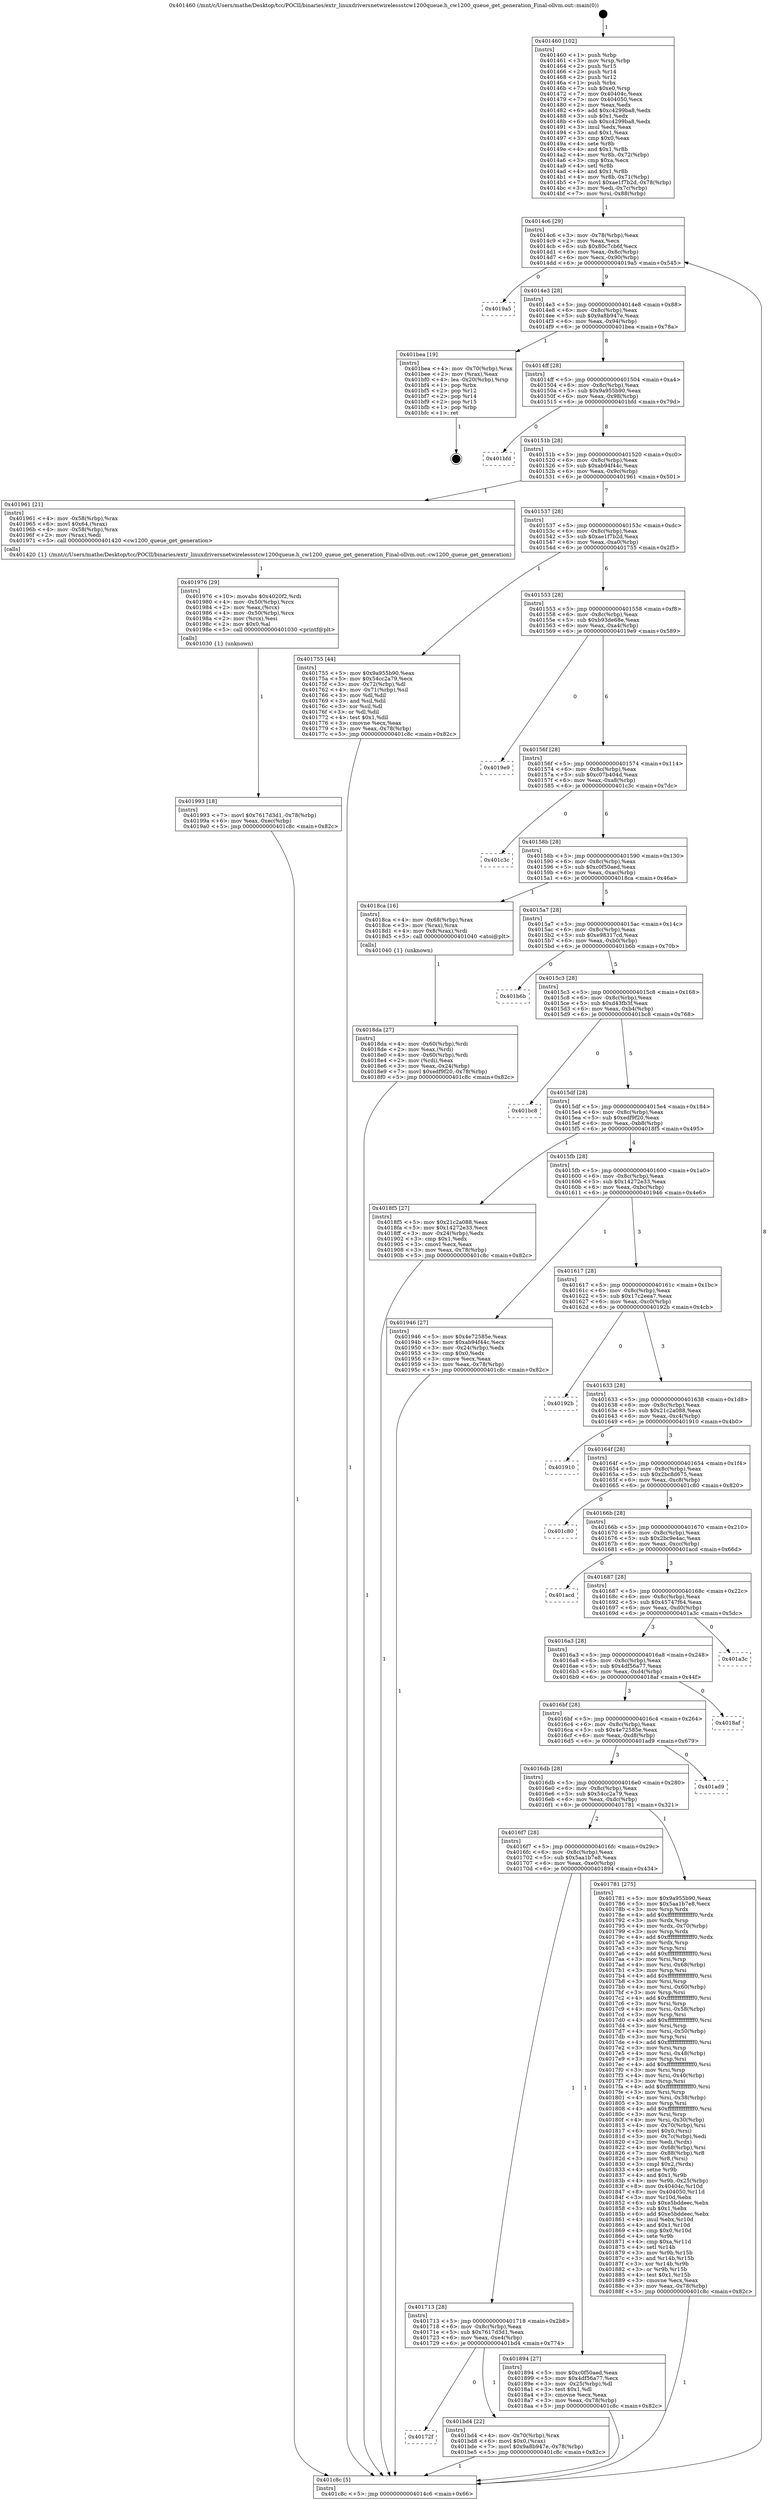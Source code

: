 digraph "0x401460" {
  label = "0x401460 (/mnt/c/Users/mathe/Desktop/tcc/POCII/binaries/extr_linuxdriversnetwirelessstcw1200queue.h_cw1200_queue_get_generation_Final-ollvm.out::main(0))"
  labelloc = "t"
  node[shape=record]

  Entry [label="",width=0.3,height=0.3,shape=circle,fillcolor=black,style=filled]
  "0x4014c6" [label="{
     0x4014c6 [29]\l
     | [instrs]\l
     &nbsp;&nbsp;0x4014c6 \<+3\>: mov -0x78(%rbp),%eax\l
     &nbsp;&nbsp;0x4014c9 \<+2\>: mov %eax,%ecx\l
     &nbsp;&nbsp;0x4014cb \<+6\>: sub $0x80c7cb6f,%ecx\l
     &nbsp;&nbsp;0x4014d1 \<+6\>: mov %eax,-0x8c(%rbp)\l
     &nbsp;&nbsp;0x4014d7 \<+6\>: mov %ecx,-0x90(%rbp)\l
     &nbsp;&nbsp;0x4014dd \<+6\>: je 00000000004019a5 \<main+0x545\>\l
  }"]
  "0x4019a5" [label="{
     0x4019a5\l
  }", style=dashed]
  "0x4014e3" [label="{
     0x4014e3 [28]\l
     | [instrs]\l
     &nbsp;&nbsp;0x4014e3 \<+5\>: jmp 00000000004014e8 \<main+0x88\>\l
     &nbsp;&nbsp;0x4014e8 \<+6\>: mov -0x8c(%rbp),%eax\l
     &nbsp;&nbsp;0x4014ee \<+5\>: sub $0x9a8b947e,%eax\l
     &nbsp;&nbsp;0x4014f3 \<+6\>: mov %eax,-0x94(%rbp)\l
     &nbsp;&nbsp;0x4014f9 \<+6\>: je 0000000000401bea \<main+0x78a\>\l
  }"]
  Exit [label="",width=0.3,height=0.3,shape=circle,fillcolor=black,style=filled,peripheries=2]
  "0x401bea" [label="{
     0x401bea [19]\l
     | [instrs]\l
     &nbsp;&nbsp;0x401bea \<+4\>: mov -0x70(%rbp),%rax\l
     &nbsp;&nbsp;0x401bee \<+2\>: mov (%rax),%eax\l
     &nbsp;&nbsp;0x401bf0 \<+4\>: lea -0x20(%rbp),%rsp\l
     &nbsp;&nbsp;0x401bf4 \<+1\>: pop %rbx\l
     &nbsp;&nbsp;0x401bf5 \<+2\>: pop %r12\l
     &nbsp;&nbsp;0x401bf7 \<+2\>: pop %r14\l
     &nbsp;&nbsp;0x401bf9 \<+2\>: pop %r15\l
     &nbsp;&nbsp;0x401bfb \<+1\>: pop %rbp\l
     &nbsp;&nbsp;0x401bfc \<+1\>: ret\l
  }"]
  "0x4014ff" [label="{
     0x4014ff [28]\l
     | [instrs]\l
     &nbsp;&nbsp;0x4014ff \<+5\>: jmp 0000000000401504 \<main+0xa4\>\l
     &nbsp;&nbsp;0x401504 \<+6\>: mov -0x8c(%rbp),%eax\l
     &nbsp;&nbsp;0x40150a \<+5\>: sub $0x9a955b90,%eax\l
     &nbsp;&nbsp;0x40150f \<+6\>: mov %eax,-0x98(%rbp)\l
     &nbsp;&nbsp;0x401515 \<+6\>: je 0000000000401bfd \<main+0x79d\>\l
  }"]
  "0x40172f" [label="{
     0x40172f\l
  }", style=dashed]
  "0x401bfd" [label="{
     0x401bfd\l
  }", style=dashed]
  "0x40151b" [label="{
     0x40151b [28]\l
     | [instrs]\l
     &nbsp;&nbsp;0x40151b \<+5\>: jmp 0000000000401520 \<main+0xc0\>\l
     &nbsp;&nbsp;0x401520 \<+6\>: mov -0x8c(%rbp),%eax\l
     &nbsp;&nbsp;0x401526 \<+5\>: sub $0xab94f44c,%eax\l
     &nbsp;&nbsp;0x40152b \<+6\>: mov %eax,-0x9c(%rbp)\l
     &nbsp;&nbsp;0x401531 \<+6\>: je 0000000000401961 \<main+0x501\>\l
  }"]
  "0x401bd4" [label="{
     0x401bd4 [22]\l
     | [instrs]\l
     &nbsp;&nbsp;0x401bd4 \<+4\>: mov -0x70(%rbp),%rax\l
     &nbsp;&nbsp;0x401bd8 \<+6\>: movl $0x0,(%rax)\l
     &nbsp;&nbsp;0x401bde \<+7\>: movl $0x9a8b947e,-0x78(%rbp)\l
     &nbsp;&nbsp;0x401be5 \<+5\>: jmp 0000000000401c8c \<main+0x82c\>\l
  }"]
  "0x401961" [label="{
     0x401961 [21]\l
     | [instrs]\l
     &nbsp;&nbsp;0x401961 \<+4\>: mov -0x58(%rbp),%rax\l
     &nbsp;&nbsp;0x401965 \<+6\>: movl $0x64,(%rax)\l
     &nbsp;&nbsp;0x40196b \<+4\>: mov -0x58(%rbp),%rax\l
     &nbsp;&nbsp;0x40196f \<+2\>: mov (%rax),%edi\l
     &nbsp;&nbsp;0x401971 \<+5\>: call 0000000000401420 \<cw1200_queue_get_generation\>\l
     | [calls]\l
     &nbsp;&nbsp;0x401420 \{1\} (/mnt/c/Users/mathe/Desktop/tcc/POCII/binaries/extr_linuxdriversnetwirelessstcw1200queue.h_cw1200_queue_get_generation_Final-ollvm.out::cw1200_queue_get_generation)\l
  }"]
  "0x401537" [label="{
     0x401537 [28]\l
     | [instrs]\l
     &nbsp;&nbsp;0x401537 \<+5\>: jmp 000000000040153c \<main+0xdc\>\l
     &nbsp;&nbsp;0x40153c \<+6\>: mov -0x8c(%rbp),%eax\l
     &nbsp;&nbsp;0x401542 \<+5\>: sub $0xae1f7b2d,%eax\l
     &nbsp;&nbsp;0x401547 \<+6\>: mov %eax,-0xa0(%rbp)\l
     &nbsp;&nbsp;0x40154d \<+6\>: je 0000000000401755 \<main+0x2f5\>\l
  }"]
  "0x401993" [label="{
     0x401993 [18]\l
     | [instrs]\l
     &nbsp;&nbsp;0x401993 \<+7\>: movl $0x7617d3d1,-0x78(%rbp)\l
     &nbsp;&nbsp;0x40199a \<+6\>: mov %eax,-0xec(%rbp)\l
     &nbsp;&nbsp;0x4019a0 \<+5\>: jmp 0000000000401c8c \<main+0x82c\>\l
  }"]
  "0x401755" [label="{
     0x401755 [44]\l
     | [instrs]\l
     &nbsp;&nbsp;0x401755 \<+5\>: mov $0x9a955b90,%eax\l
     &nbsp;&nbsp;0x40175a \<+5\>: mov $0x54cc2a79,%ecx\l
     &nbsp;&nbsp;0x40175f \<+3\>: mov -0x72(%rbp),%dl\l
     &nbsp;&nbsp;0x401762 \<+4\>: mov -0x71(%rbp),%sil\l
     &nbsp;&nbsp;0x401766 \<+3\>: mov %dl,%dil\l
     &nbsp;&nbsp;0x401769 \<+3\>: and %sil,%dil\l
     &nbsp;&nbsp;0x40176c \<+3\>: xor %sil,%dl\l
     &nbsp;&nbsp;0x40176f \<+3\>: or %dl,%dil\l
     &nbsp;&nbsp;0x401772 \<+4\>: test $0x1,%dil\l
     &nbsp;&nbsp;0x401776 \<+3\>: cmovne %ecx,%eax\l
     &nbsp;&nbsp;0x401779 \<+3\>: mov %eax,-0x78(%rbp)\l
     &nbsp;&nbsp;0x40177c \<+5\>: jmp 0000000000401c8c \<main+0x82c\>\l
  }"]
  "0x401553" [label="{
     0x401553 [28]\l
     | [instrs]\l
     &nbsp;&nbsp;0x401553 \<+5\>: jmp 0000000000401558 \<main+0xf8\>\l
     &nbsp;&nbsp;0x401558 \<+6\>: mov -0x8c(%rbp),%eax\l
     &nbsp;&nbsp;0x40155e \<+5\>: sub $0xb93de68e,%eax\l
     &nbsp;&nbsp;0x401563 \<+6\>: mov %eax,-0xa4(%rbp)\l
     &nbsp;&nbsp;0x401569 \<+6\>: je 00000000004019e9 \<main+0x589\>\l
  }"]
  "0x401c8c" [label="{
     0x401c8c [5]\l
     | [instrs]\l
     &nbsp;&nbsp;0x401c8c \<+5\>: jmp 00000000004014c6 \<main+0x66\>\l
  }"]
  "0x401460" [label="{
     0x401460 [102]\l
     | [instrs]\l
     &nbsp;&nbsp;0x401460 \<+1\>: push %rbp\l
     &nbsp;&nbsp;0x401461 \<+3\>: mov %rsp,%rbp\l
     &nbsp;&nbsp;0x401464 \<+2\>: push %r15\l
     &nbsp;&nbsp;0x401466 \<+2\>: push %r14\l
     &nbsp;&nbsp;0x401468 \<+2\>: push %r12\l
     &nbsp;&nbsp;0x40146a \<+1\>: push %rbx\l
     &nbsp;&nbsp;0x40146b \<+7\>: sub $0xe0,%rsp\l
     &nbsp;&nbsp;0x401472 \<+7\>: mov 0x40404c,%eax\l
     &nbsp;&nbsp;0x401479 \<+7\>: mov 0x404050,%ecx\l
     &nbsp;&nbsp;0x401480 \<+2\>: mov %eax,%edx\l
     &nbsp;&nbsp;0x401482 \<+6\>: add $0xc4299ba8,%edx\l
     &nbsp;&nbsp;0x401488 \<+3\>: sub $0x1,%edx\l
     &nbsp;&nbsp;0x40148b \<+6\>: sub $0xc4299ba8,%edx\l
     &nbsp;&nbsp;0x401491 \<+3\>: imul %edx,%eax\l
     &nbsp;&nbsp;0x401494 \<+3\>: and $0x1,%eax\l
     &nbsp;&nbsp;0x401497 \<+3\>: cmp $0x0,%eax\l
     &nbsp;&nbsp;0x40149a \<+4\>: sete %r8b\l
     &nbsp;&nbsp;0x40149e \<+4\>: and $0x1,%r8b\l
     &nbsp;&nbsp;0x4014a2 \<+4\>: mov %r8b,-0x72(%rbp)\l
     &nbsp;&nbsp;0x4014a6 \<+3\>: cmp $0xa,%ecx\l
     &nbsp;&nbsp;0x4014a9 \<+4\>: setl %r8b\l
     &nbsp;&nbsp;0x4014ad \<+4\>: and $0x1,%r8b\l
     &nbsp;&nbsp;0x4014b1 \<+4\>: mov %r8b,-0x71(%rbp)\l
     &nbsp;&nbsp;0x4014b5 \<+7\>: movl $0xae1f7b2d,-0x78(%rbp)\l
     &nbsp;&nbsp;0x4014bc \<+3\>: mov %edi,-0x7c(%rbp)\l
     &nbsp;&nbsp;0x4014bf \<+7\>: mov %rsi,-0x88(%rbp)\l
  }"]
  "0x401976" [label="{
     0x401976 [29]\l
     | [instrs]\l
     &nbsp;&nbsp;0x401976 \<+10\>: movabs $0x4020f2,%rdi\l
     &nbsp;&nbsp;0x401980 \<+4\>: mov -0x50(%rbp),%rcx\l
     &nbsp;&nbsp;0x401984 \<+2\>: mov %eax,(%rcx)\l
     &nbsp;&nbsp;0x401986 \<+4\>: mov -0x50(%rbp),%rcx\l
     &nbsp;&nbsp;0x40198a \<+2\>: mov (%rcx),%esi\l
     &nbsp;&nbsp;0x40198c \<+2\>: mov $0x0,%al\l
     &nbsp;&nbsp;0x40198e \<+5\>: call 0000000000401030 \<printf@plt\>\l
     | [calls]\l
     &nbsp;&nbsp;0x401030 \{1\} (unknown)\l
  }"]
  "0x4019e9" [label="{
     0x4019e9\l
  }", style=dashed]
  "0x40156f" [label="{
     0x40156f [28]\l
     | [instrs]\l
     &nbsp;&nbsp;0x40156f \<+5\>: jmp 0000000000401574 \<main+0x114\>\l
     &nbsp;&nbsp;0x401574 \<+6\>: mov -0x8c(%rbp),%eax\l
     &nbsp;&nbsp;0x40157a \<+5\>: sub $0xc07b404d,%eax\l
     &nbsp;&nbsp;0x40157f \<+6\>: mov %eax,-0xa8(%rbp)\l
     &nbsp;&nbsp;0x401585 \<+6\>: je 0000000000401c3c \<main+0x7dc\>\l
  }"]
  "0x4018da" [label="{
     0x4018da [27]\l
     | [instrs]\l
     &nbsp;&nbsp;0x4018da \<+4\>: mov -0x60(%rbp),%rdi\l
     &nbsp;&nbsp;0x4018de \<+2\>: mov %eax,(%rdi)\l
     &nbsp;&nbsp;0x4018e0 \<+4\>: mov -0x60(%rbp),%rdi\l
     &nbsp;&nbsp;0x4018e4 \<+2\>: mov (%rdi),%eax\l
     &nbsp;&nbsp;0x4018e6 \<+3\>: mov %eax,-0x24(%rbp)\l
     &nbsp;&nbsp;0x4018e9 \<+7\>: movl $0xedf9f20,-0x78(%rbp)\l
     &nbsp;&nbsp;0x4018f0 \<+5\>: jmp 0000000000401c8c \<main+0x82c\>\l
  }"]
  "0x401c3c" [label="{
     0x401c3c\l
  }", style=dashed]
  "0x40158b" [label="{
     0x40158b [28]\l
     | [instrs]\l
     &nbsp;&nbsp;0x40158b \<+5\>: jmp 0000000000401590 \<main+0x130\>\l
     &nbsp;&nbsp;0x401590 \<+6\>: mov -0x8c(%rbp),%eax\l
     &nbsp;&nbsp;0x401596 \<+5\>: sub $0xc0f50aed,%eax\l
     &nbsp;&nbsp;0x40159b \<+6\>: mov %eax,-0xac(%rbp)\l
     &nbsp;&nbsp;0x4015a1 \<+6\>: je 00000000004018ca \<main+0x46a\>\l
  }"]
  "0x401713" [label="{
     0x401713 [28]\l
     | [instrs]\l
     &nbsp;&nbsp;0x401713 \<+5\>: jmp 0000000000401718 \<main+0x2b8\>\l
     &nbsp;&nbsp;0x401718 \<+6\>: mov -0x8c(%rbp),%eax\l
     &nbsp;&nbsp;0x40171e \<+5\>: sub $0x7617d3d1,%eax\l
     &nbsp;&nbsp;0x401723 \<+6\>: mov %eax,-0xe4(%rbp)\l
     &nbsp;&nbsp;0x401729 \<+6\>: je 0000000000401bd4 \<main+0x774\>\l
  }"]
  "0x4018ca" [label="{
     0x4018ca [16]\l
     | [instrs]\l
     &nbsp;&nbsp;0x4018ca \<+4\>: mov -0x68(%rbp),%rax\l
     &nbsp;&nbsp;0x4018ce \<+3\>: mov (%rax),%rax\l
     &nbsp;&nbsp;0x4018d1 \<+4\>: mov 0x8(%rax),%rdi\l
     &nbsp;&nbsp;0x4018d5 \<+5\>: call 0000000000401040 \<atoi@plt\>\l
     | [calls]\l
     &nbsp;&nbsp;0x401040 \{1\} (unknown)\l
  }"]
  "0x4015a7" [label="{
     0x4015a7 [28]\l
     | [instrs]\l
     &nbsp;&nbsp;0x4015a7 \<+5\>: jmp 00000000004015ac \<main+0x14c\>\l
     &nbsp;&nbsp;0x4015ac \<+6\>: mov -0x8c(%rbp),%eax\l
     &nbsp;&nbsp;0x4015b2 \<+5\>: sub $0xe98317cd,%eax\l
     &nbsp;&nbsp;0x4015b7 \<+6\>: mov %eax,-0xb0(%rbp)\l
     &nbsp;&nbsp;0x4015bd \<+6\>: je 0000000000401b6b \<main+0x70b\>\l
  }"]
  "0x401894" [label="{
     0x401894 [27]\l
     | [instrs]\l
     &nbsp;&nbsp;0x401894 \<+5\>: mov $0xc0f50aed,%eax\l
     &nbsp;&nbsp;0x401899 \<+5\>: mov $0x4df56a77,%ecx\l
     &nbsp;&nbsp;0x40189e \<+3\>: mov -0x25(%rbp),%dl\l
     &nbsp;&nbsp;0x4018a1 \<+3\>: test $0x1,%dl\l
     &nbsp;&nbsp;0x4018a4 \<+3\>: cmovne %ecx,%eax\l
     &nbsp;&nbsp;0x4018a7 \<+3\>: mov %eax,-0x78(%rbp)\l
     &nbsp;&nbsp;0x4018aa \<+5\>: jmp 0000000000401c8c \<main+0x82c\>\l
  }"]
  "0x401b6b" [label="{
     0x401b6b\l
  }", style=dashed]
  "0x4015c3" [label="{
     0x4015c3 [28]\l
     | [instrs]\l
     &nbsp;&nbsp;0x4015c3 \<+5\>: jmp 00000000004015c8 \<main+0x168\>\l
     &nbsp;&nbsp;0x4015c8 \<+6\>: mov -0x8c(%rbp),%eax\l
     &nbsp;&nbsp;0x4015ce \<+5\>: sub $0xd43fb3f,%eax\l
     &nbsp;&nbsp;0x4015d3 \<+6\>: mov %eax,-0xb4(%rbp)\l
     &nbsp;&nbsp;0x4015d9 \<+6\>: je 0000000000401bc8 \<main+0x768\>\l
  }"]
  "0x4016f7" [label="{
     0x4016f7 [28]\l
     | [instrs]\l
     &nbsp;&nbsp;0x4016f7 \<+5\>: jmp 00000000004016fc \<main+0x29c\>\l
     &nbsp;&nbsp;0x4016fc \<+6\>: mov -0x8c(%rbp),%eax\l
     &nbsp;&nbsp;0x401702 \<+5\>: sub $0x5aa1b7e8,%eax\l
     &nbsp;&nbsp;0x401707 \<+6\>: mov %eax,-0xe0(%rbp)\l
     &nbsp;&nbsp;0x40170d \<+6\>: je 0000000000401894 \<main+0x434\>\l
  }"]
  "0x401bc8" [label="{
     0x401bc8\l
  }", style=dashed]
  "0x4015df" [label="{
     0x4015df [28]\l
     | [instrs]\l
     &nbsp;&nbsp;0x4015df \<+5\>: jmp 00000000004015e4 \<main+0x184\>\l
     &nbsp;&nbsp;0x4015e4 \<+6\>: mov -0x8c(%rbp),%eax\l
     &nbsp;&nbsp;0x4015ea \<+5\>: sub $0xedf9f20,%eax\l
     &nbsp;&nbsp;0x4015ef \<+6\>: mov %eax,-0xb8(%rbp)\l
     &nbsp;&nbsp;0x4015f5 \<+6\>: je 00000000004018f5 \<main+0x495\>\l
  }"]
  "0x401781" [label="{
     0x401781 [275]\l
     | [instrs]\l
     &nbsp;&nbsp;0x401781 \<+5\>: mov $0x9a955b90,%eax\l
     &nbsp;&nbsp;0x401786 \<+5\>: mov $0x5aa1b7e8,%ecx\l
     &nbsp;&nbsp;0x40178b \<+3\>: mov %rsp,%rdx\l
     &nbsp;&nbsp;0x40178e \<+4\>: add $0xfffffffffffffff0,%rdx\l
     &nbsp;&nbsp;0x401792 \<+3\>: mov %rdx,%rsp\l
     &nbsp;&nbsp;0x401795 \<+4\>: mov %rdx,-0x70(%rbp)\l
     &nbsp;&nbsp;0x401799 \<+3\>: mov %rsp,%rdx\l
     &nbsp;&nbsp;0x40179c \<+4\>: add $0xfffffffffffffff0,%rdx\l
     &nbsp;&nbsp;0x4017a0 \<+3\>: mov %rdx,%rsp\l
     &nbsp;&nbsp;0x4017a3 \<+3\>: mov %rsp,%rsi\l
     &nbsp;&nbsp;0x4017a6 \<+4\>: add $0xfffffffffffffff0,%rsi\l
     &nbsp;&nbsp;0x4017aa \<+3\>: mov %rsi,%rsp\l
     &nbsp;&nbsp;0x4017ad \<+4\>: mov %rsi,-0x68(%rbp)\l
     &nbsp;&nbsp;0x4017b1 \<+3\>: mov %rsp,%rsi\l
     &nbsp;&nbsp;0x4017b4 \<+4\>: add $0xfffffffffffffff0,%rsi\l
     &nbsp;&nbsp;0x4017b8 \<+3\>: mov %rsi,%rsp\l
     &nbsp;&nbsp;0x4017bb \<+4\>: mov %rsi,-0x60(%rbp)\l
     &nbsp;&nbsp;0x4017bf \<+3\>: mov %rsp,%rsi\l
     &nbsp;&nbsp;0x4017c2 \<+4\>: add $0xfffffffffffffff0,%rsi\l
     &nbsp;&nbsp;0x4017c6 \<+3\>: mov %rsi,%rsp\l
     &nbsp;&nbsp;0x4017c9 \<+4\>: mov %rsi,-0x58(%rbp)\l
     &nbsp;&nbsp;0x4017cd \<+3\>: mov %rsp,%rsi\l
     &nbsp;&nbsp;0x4017d0 \<+4\>: add $0xfffffffffffffff0,%rsi\l
     &nbsp;&nbsp;0x4017d4 \<+3\>: mov %rsi,%rsp\l
     &nbsp;&nbsp;0x4017d7 \<+4\>: mov %rsi,-0x50(%rbp)\l
     &nbsp;&nbsp;0x4017db \<+3\>: mov %rsp,%rsi\l
     &nbsp;&nbsp;0x4017de \<+4\>: add $0xfffffffffffffff0,%rsi\l
     &nbsp;&nbsp;0x4017e2 \<+3\>: mov %rsi,%rsp\l
     &nbsp;&nbsp;0x4017e5 \<+4\>: mov %rsi,-0x48(%rbp)\l
     &nbsp;&nbsp;0x4017e9 \<+3\>: mov %rsp,%rsi\l
     &nbsp;&nbsp;0x4017ec \<+4\>: add $0xfffffffffffffff0,%rsi\l
     &nbsp;&nbsp;0x4017f0 \<+3\>: mov %rsi,%rsp\l
     &nbsp;&nbsp;0x4017f3 \<+4\>: mov %rsi,-0x40(%rbp)\l
     &nbsp;&nbsp;0x4017f7 \<+3\>: mov %rsp,%rsi\l
     &nbsp;&nbsp;0x4017fa \<+4\>: add $0xfffffffffffffff0,%rsi\l
     &nbsp;&nbsp;0x4017fe \<+3\>: mov %rsi,%rsp\l
     &nbsp;&nbsp;0x401801 \<+4\>: mov %rsi,-0x38(%rbp)\l
     &nbsp;&nbsp;0x401805 \<+3\>: mov %rsp,%rsi\l
     &nbsp;&nbsp;0x401808 \<+4\>: add $0xfffffffffffffff0,%rsi\l
     &nbsp;&nbsp;0x40180c \<+3\>: mov %rsi,%rsp\l
     &nbsp;&nbsp;0x40180f \<+4\>: mov %rsi,-0x30(%rbp)\l
     &nbsp;&nbsp;0x401813 \<+4\>: mov -0x70(%rbp),%rsi\l
     &nbsp;&nbsp;0x401817 \<+6\>: movl $0x0,(%rsi)\l
     &nbsp;&nbsp;0x40181d \<+3\>: mov -0x7c(%rbp),%edi\l
     &nbsp;&nbsp;0x401820 \<+2\>: mov %edi,(%rdx)\l
     &nbsp;&nbsp;0x401822 \<+4\>: mov -0x68(%rbp),%rsi\l
     &nbsp;&nbsp;0x401826 \<+7\>: mov -0x88(%rbp),%r8\l
     &nbsp;&nbsp;0x40182d \<+3\>: mov %r8,(%rsi)\l
     &nbsp;&nbsp;0x401830 \<+3\>: cmpl $0x2,(%rdx)\l
     &nbsp;&nbsp;0x401833 \<+4\>: setne %r9b\l
     &nbsp;&nbsp;0x401837 \<+4\>: and $0x1,%r9b\l
     &nbsp;&nbsp;0x40183b \<+4\>: mov %r9b,-0x25(%rbp)\l
     &nbsp;&nbsp;0x40183f \<+8\>: mov 0x40404c,%r10d\l
     &nbsp;&nbsp;0x401847 \<+8\>: mov 0x404050,%r11d\l
     &nbsp;&nbsp;0x40184f \<+3\>: mov %r10d,%ebx\l
     &nbsp;&nbsp;0x401852 \<+6\>: sub $0xe5bddeec,%ebx\l
     &nbsp;&nbsp;0x401858 \<+3\>: sub $0x1,%ebx\l
     &nbsp;&nbsp;0x40185b \<+6\>: add $0xe5bddeec,%ebx\l
     &nbsp;&nbsp;0x401861 \<+4\>: imul %ebx,%r10d\l
     &nbsp;&nbsp;0x401865 \<+4\>: and $0x1,%r10d\l
     &nbsp;&nbsp;0x401869 \<+4\>: cmp $0x0,%r10d\l
     &nbsp;&nbsp;0x40186d \<+4\>: sete %r9b\l
     &nbsp;&nbsp;0x401871 \<+4\>: cmp $0xa,%r11d\l
     &nbsp;&nbsp;0x401875 \<+4\>: setl %r14b\l
     &nbsp;&nbsp;0x401879 \<+3\>: mov %r9b,%r15b\l
     &nbsp;&nbsp;0x40187c \<+3\>: and %r14b,%r15b\l
     &nbsp;&nbsp;0x40187f \<+3\>: xor %r14b,%r9b\l
     &nbsp;&nbsp;0x401882 \<+3\>: or %r9b,%r15b\l
     &nbsp;&nbsp;0x401885 \<+4\>: test $0x1,%r15b\l
     &nbsp;&nbsp;0x401889 \<+3\>: cmovne %ecx,%eax\l
     &nbsp;&nbsp;0x40188c \<+3\>: mov %eax,-0x78(%rbp)\l
     &nbsp;&nbsp;0x40188f \<+5\>: jmp 0000000000401c8c \<main+0x82c\>\l
  }"]
  "0x4018f5" [label="{
     0x4018f5 [27]\l
     | [instrs]\l
     &nbsp;&nbsp;0x4018f5 \<+5\>: mov $0x21c2a088,%eax\l
     &nbsp;&nbsp;0x4018fa \<+5\>: mov $0x14272e33,%ecx\l
     &nbsp;&nbsp;0x4018ff \<+3\>: mov -0x24(%rbp),%edx\l
     &nbsp;&nbsp;0x401902 \<+3\>: cmp $0x1,%edx\l
     &nbsp;&nbsp;0x401905 \<+3\>: cmovl %ecx,%eax\l
     &nbsp;&nbsp;0x401908 \<+3\>: mov %eax,-0x78(%rbp)\l
     &nbsp;&nbsp;0x40190b \<+5\>: jmp 0000000000401c8c \<main+0x82c\>\l
  }"]
  "0x4015fb" [label="{
     0x4015fb [28]\l
     | [instrs]\l
     &nbsp;&nbsp;0x4015fb \<+5\>: jmp 0000000000401600 \<main+0x1a0\>\l
     &nbsp;&nbsp;0x401600 \<+6\>: mov -0x8c(%rbp),%eax\l
     &nbsp;&nbsp;0x401606 \<+5\>: sub $0x14272e33,%eax\l
     &nbsp;&nbsp;0x40160b \<+6\>: mov %eax,-0xbc(%rbp)\l
     &nbsp;&nbsp;0x401611 \<+6\>: je 0000000000401946 \<main+0x4e6\>\l
  }"]
  "0x4016db" [label="{
     0x4016db [28]\l
     | [instrs]\l
     &nbsp;&nbsp;0x4016db \<+5\>: jmp 00000000004016e0 \<main+0x280\>\l
     &nbsp;&nbsp;0x4016e0 \<+6\>: mov -0x8c(%rbp),%eax\l
     &nbsp;&nbsp;0x4016e6 \<+5\>: sub $0x54cc2a79,%eax\l
     &nbsp;&nbsp;0x4016eb \<+6\>: mov %eax,-0xdc(%rbp)\l
     &nbsp;&nbsp;0x4016f1 \<+6\>: je 0000000000401781 \<main+0x321\>\l
  }"]
  "0x401946" [label="{
     0x401946 [27]\l
     | [instrs]\l
     &nbsp;&nbsp;0x401946 \<+5\>: mov $0x4e72585e,%eax\l
     &nbsp;&nbsp;0x40194b \<+5\>: mov $0xab94f44c,%ecx\l
     &nbsp;&nbsp;0x401950 \<+3\>: mov -0x24(%rbp),%edx\l
     &nbsp;&nbsp;0x401953 \<+3\>: cmp $0x0,%edx\l
     &nbsp;&nbsp;0x401956 \<+3\>: cmove %ecx,%eax\l
     &nbsp;&nbsp;0x401959 \<+3\>: mov %eax,-0x78(%rbp)\l
     &nbsp;&nbsp;0x40195c \<+5\>: jmp 0000000000401c8c \<main+0x82c\>\l
  }"]
  "0x401617" [label="{
     0x401617 [28]\l
     | [instrs]\l
     &nbsp;&nbsp;0x401617 \<+5\>: jmp 000000000040161c \<main+0x1bc\>\l
     &nbsp;&nbsp;0x40161c \<+6\>: mov -0x8c(%rbp),%eax\l
     &nbsp;&nbsp;0x401622 \<+5\>: sub $0x17c2eea7,%eax\l
     &nbsp;&nbsp;0x401627 \<+6\>: mov %eax,-0xc0(%rbp)\l
     &nbsp;&nbsp;0x40162d \<+6\>: je 000000000040192b \<main+0x4cb\>\l
  }"]
  "0x401ad9" [label="{
     0x401ad9\l
  }", style=dashed]
  "0x40192b" [label="{
     0x40192b\l
  }", style=dashed]
  "0x401633" [label="{
     0x401633 [28]\l
     | [instrs]\l
     &nbsp;&nbsp;0x401633 \<+5\>: jmp 0000000000401638 \<main+0x1d8\>\l
     &nbsp;&nbsp;0x401638 \<+6\>: mov -0x8c(%rbp),%eax\l
     &nbsp;&nbsp;0x40163e \<+5\>: sub $0x21c2a088,%eax\l
     &nbsp;&nbsp;0x401643 \<+6\>: mov %eax,-0xc4(%rbp)\l
     &nbsp;&nbsp;0x401649 \<+6\>: je 0000000000401910 \<main+0x4b0\>\l
  }"]
  "0x4016bf" [label="{
     0x4016bf [28]\l
     | [instrs]\l
     &nbsp;&nbsp;0x4016bf \<+5\>: jmp 00000000004016c4 \<main+0x264\>\l
     &nbsp;&nbsp;0x4016c4 \<+6\>: mov -0x8c(%rbp),%eax\l
     &nbsp;&nbsp;0x4016ca \<+5\>: sub $0x4e72585e,%eax\l
     &nbsp;&nbsp;0x4016cf \<+6\>: mov %eax,-0xd8(%rbp)\l
     &nbsp;&nbsp;0x4016d5 \<+6\>: je 0000000000401ad9 \<main+0x679\>\l
  }"]
  "0x401910" [label="{
     0x401910\l
  }", style=dashed]
  "0x40164f" [label="{
     0x40164f [28]\l
     | [instrs]\l
     &nbsp;&nbsp;0x40164f \<+5\>: jmp 0000000000401654 \<main+0x1f4\>\l
     &nbsp;&nbsp;0x401654 \<+6\>: mov -0x8c(%rbp),%eax\l
     &nbsp;&nbsp;0x40165a \<+5\>: sub $0x2bc8d675,%eax\l
     &nbsp;&nbsp;0x40165f \<+6\>: mov %eax,-0xc8(%rbp)\l
     &nbsp;&nbsp;0x401665 \<+6\>: je 0000000000401c80 \<main+0x820\>\l
  }"]
  "0x4018af" [label="{
     0x4018af\l
  }", style=dashed]
  "0x401c80" [label="{
     0x401c80\l
  }", style=dashed]
  "0x40166b" [label="{
     0x40166b [28]\l
     | [instrs]\l
     &nbsp;&nbsp;0x40166b \<+5\>: jmp 0000000000401670 \<main+0x210\>\l
     &nbsp;&nbsp;0x401670 \<+6\>: mov -0x8c(%rbp),%eax\l
     &nbsp;&nbsp;0x401676 \<+5\>: sub $0x2bc9e4ac,%eax\l
     &nbsp;&nbsp;0x40167b \<+6\>: mov %eax,-0xcc(%rbp)\l
     &nbsp;&nbsp;0x401681 \<+6\>: je 0000000000401acd \<main+0x66d\>\l
  }"]
  "0x4016a3" [label="{
     0x4016a3 [28]\l
     | [instrs]\l
     &nbsp;&nbsp;0x4016a3 \<+5\>: jmp 00000000004016a8 \<main+0x248\>\l
     &nbsp;&nbsp;0x4016a8 \<+6\>: mov -0x8c(%rbp),%eax\l
     &nbsp;&nbsp;0x4016ae \<+5\>: sub $0x4df56a77,%eax\l
     &nbsp;&nbsp;0x4016b3 \<+6\>: mov %eax,-0xd4(%rbp)\l
     &nbsp;&nbsp;0x4016b9 \<+6\>: je 00000000004018af \<main+0x44f\>\l
  }"]
  "0x401acd" [label="{
     0x401acd\l
  }", style=dashed]
  "0x401687" [label="{
     0x401687 [28]\l
     | [instrs]\l
     &nbsp;&nbsp;0x401687 \<+5\>: jmp 000000000040168c \<main+0x22c\>\l
     &nbsp;&nbsp;0x40168c \<+6\>: mov -0x8c(%rbp),%eax\l
     &nbsp;&nbsp;0x401692 \<+5\>: sub $0x45747f64,%eax\l
     &nbsp;&nbsp;0x401697 \<+6\>: mov %eax,-0xd0(%rbp)\l
     &nbsp;&nbsp;0x40169d \<+6\>: je 0000000000401a3c \<main+0x5dc\>\l
  }"]
  "0x401a3c" [label="{
     0x401a3c\l
  }", style=dashed]
  Entry -> "0x401460" [label=" 1"]
  "0x4014c6" -> "0x4019a5" [label=" 0"]
  "0x4014c6" -> "0x4014e3" [label=" 9"]
  "0x401bea" -> Exit [label=" 1"]
  "0x4014e3" -> "0x401bea" [label=" 1"]
  "0x4014e3" -> "0x4014ff" [label=" 8"]
  "0x401bd4" -> "0x401c8c" [label=" 1"]
  "0x4014ff" -> "0x401bfd" [label=" 0"]
  "0x4014ff" -> "0x40151b" [label=" 8"]
  "0x401713" -> "0x40172f" [label=" 0"]
  "0x40151b" -> "0x401961" [label=" 1"]
  "0x40151b" -> "0x401537" [label=" 7"]
  "0x401713" -> "0x401bd4" [label=" 1"]
  "0x401537" -> "0x401755" [label=" 1"]
  "0x401537" -> "0x401553" [label=" 6"]
  "0x401755" -> "0x401c8c" [label=" 1"]
  "0x401460" -> "0x4014c6" [label=" 1"]
  "0x401c8c" -> "0x4014c6" [label=" 8"]
  "0x401993" -> "0x401c8c" [label=" 1"]
  "0x401553" -> "0x4019e9" [label=" 0"]
  "0x401553" -> "0x40156f" [label=" 6"]
  "0x401976" -> "0x401993" [label=" 1"]
  "0x40156f" -> "0x401c3c" [label=" 0"]
  "0x40156f" -> "0x40158b" [label=" 6"]
  "0x401961" -> "0x401976" [label=" 1"]
  "0x40158b" -> "0x4018ca" [label=" 1"]
  "0x40158b" -> "0x4015a7" [label=" 5"]
  "0x401946" -> "0x401c8c" [label=" 1"]
  "0x4015a7" -> "0x401b6b" [label=" 0"]
  "0x4015a7" -> "0x4015c3" [label=" 5"]
  "0x4018f5" -> "0x401c8c" [label=" 1"]
  "0x4015c3" -> "0x401bc8" [label=" 0"]
  "0x4015c3" -> "0x4015df" [label=" 5"]
  "0x401894" -> "0x401c8c" [label=" 1"]
  "0x4015df" -> "0x4018f5" [label=" 1"]
  "0x4015df" -> "0x4015fb" [label=" 4"]
  "0x4016f7" -> "0x401713" [label=" 1"]
  "0x4015fb" -> "0x401946" [label=" 1"]
  "0x4015fb" -> "0x401617" [label=" 3"]
  "0x4018da" -> "0x401c8c" [label=" 1"]
  "0x401617" -> "0x40192b" [label=" 0"]
  "0x401617" -> "0x401633" [label=" 3"]
  "0x401781" -> "0x401c8c" [label=" 1"]
  "0x401633" -> "0x401910" [label=" 0"]
  "0x401633" -> "0x40164f" [label=" 3"]
  "0x4016db" -> "0x4016f7" [label=" 2"]
  "0x40164f" -> "0x401c80" [label=" 0"]
  "0x40164f" -> "0x40166b" [label=" 3"]
  "0x4016db" -> "0x401781" [label=" 1"]
  "0x40166b" -> "0x401acd" [label=" 0"]
  "0x40166b" -> "0x401687" [label=" 3"]
  "0x4016bf" -> "0x4016db" [label=" 3"]
  "0x401687" -> "0x401a3c" [label=" 0"]
  "0x401687" -> "0x4016a3" [label=" 3"]
  "0x4016f7" -> "0x401894" [label=" 1"]
  "0x4016a3" -> "0x4018af" [label=" 0"]
  "0x4016a3" -> "0x4016bf" [label=" 3"]
  "0x4018ca" -> "0x4018da" [label=" 1"]
  "0x4016bf" -> "0x401ad9" [label=" 0"]
}
